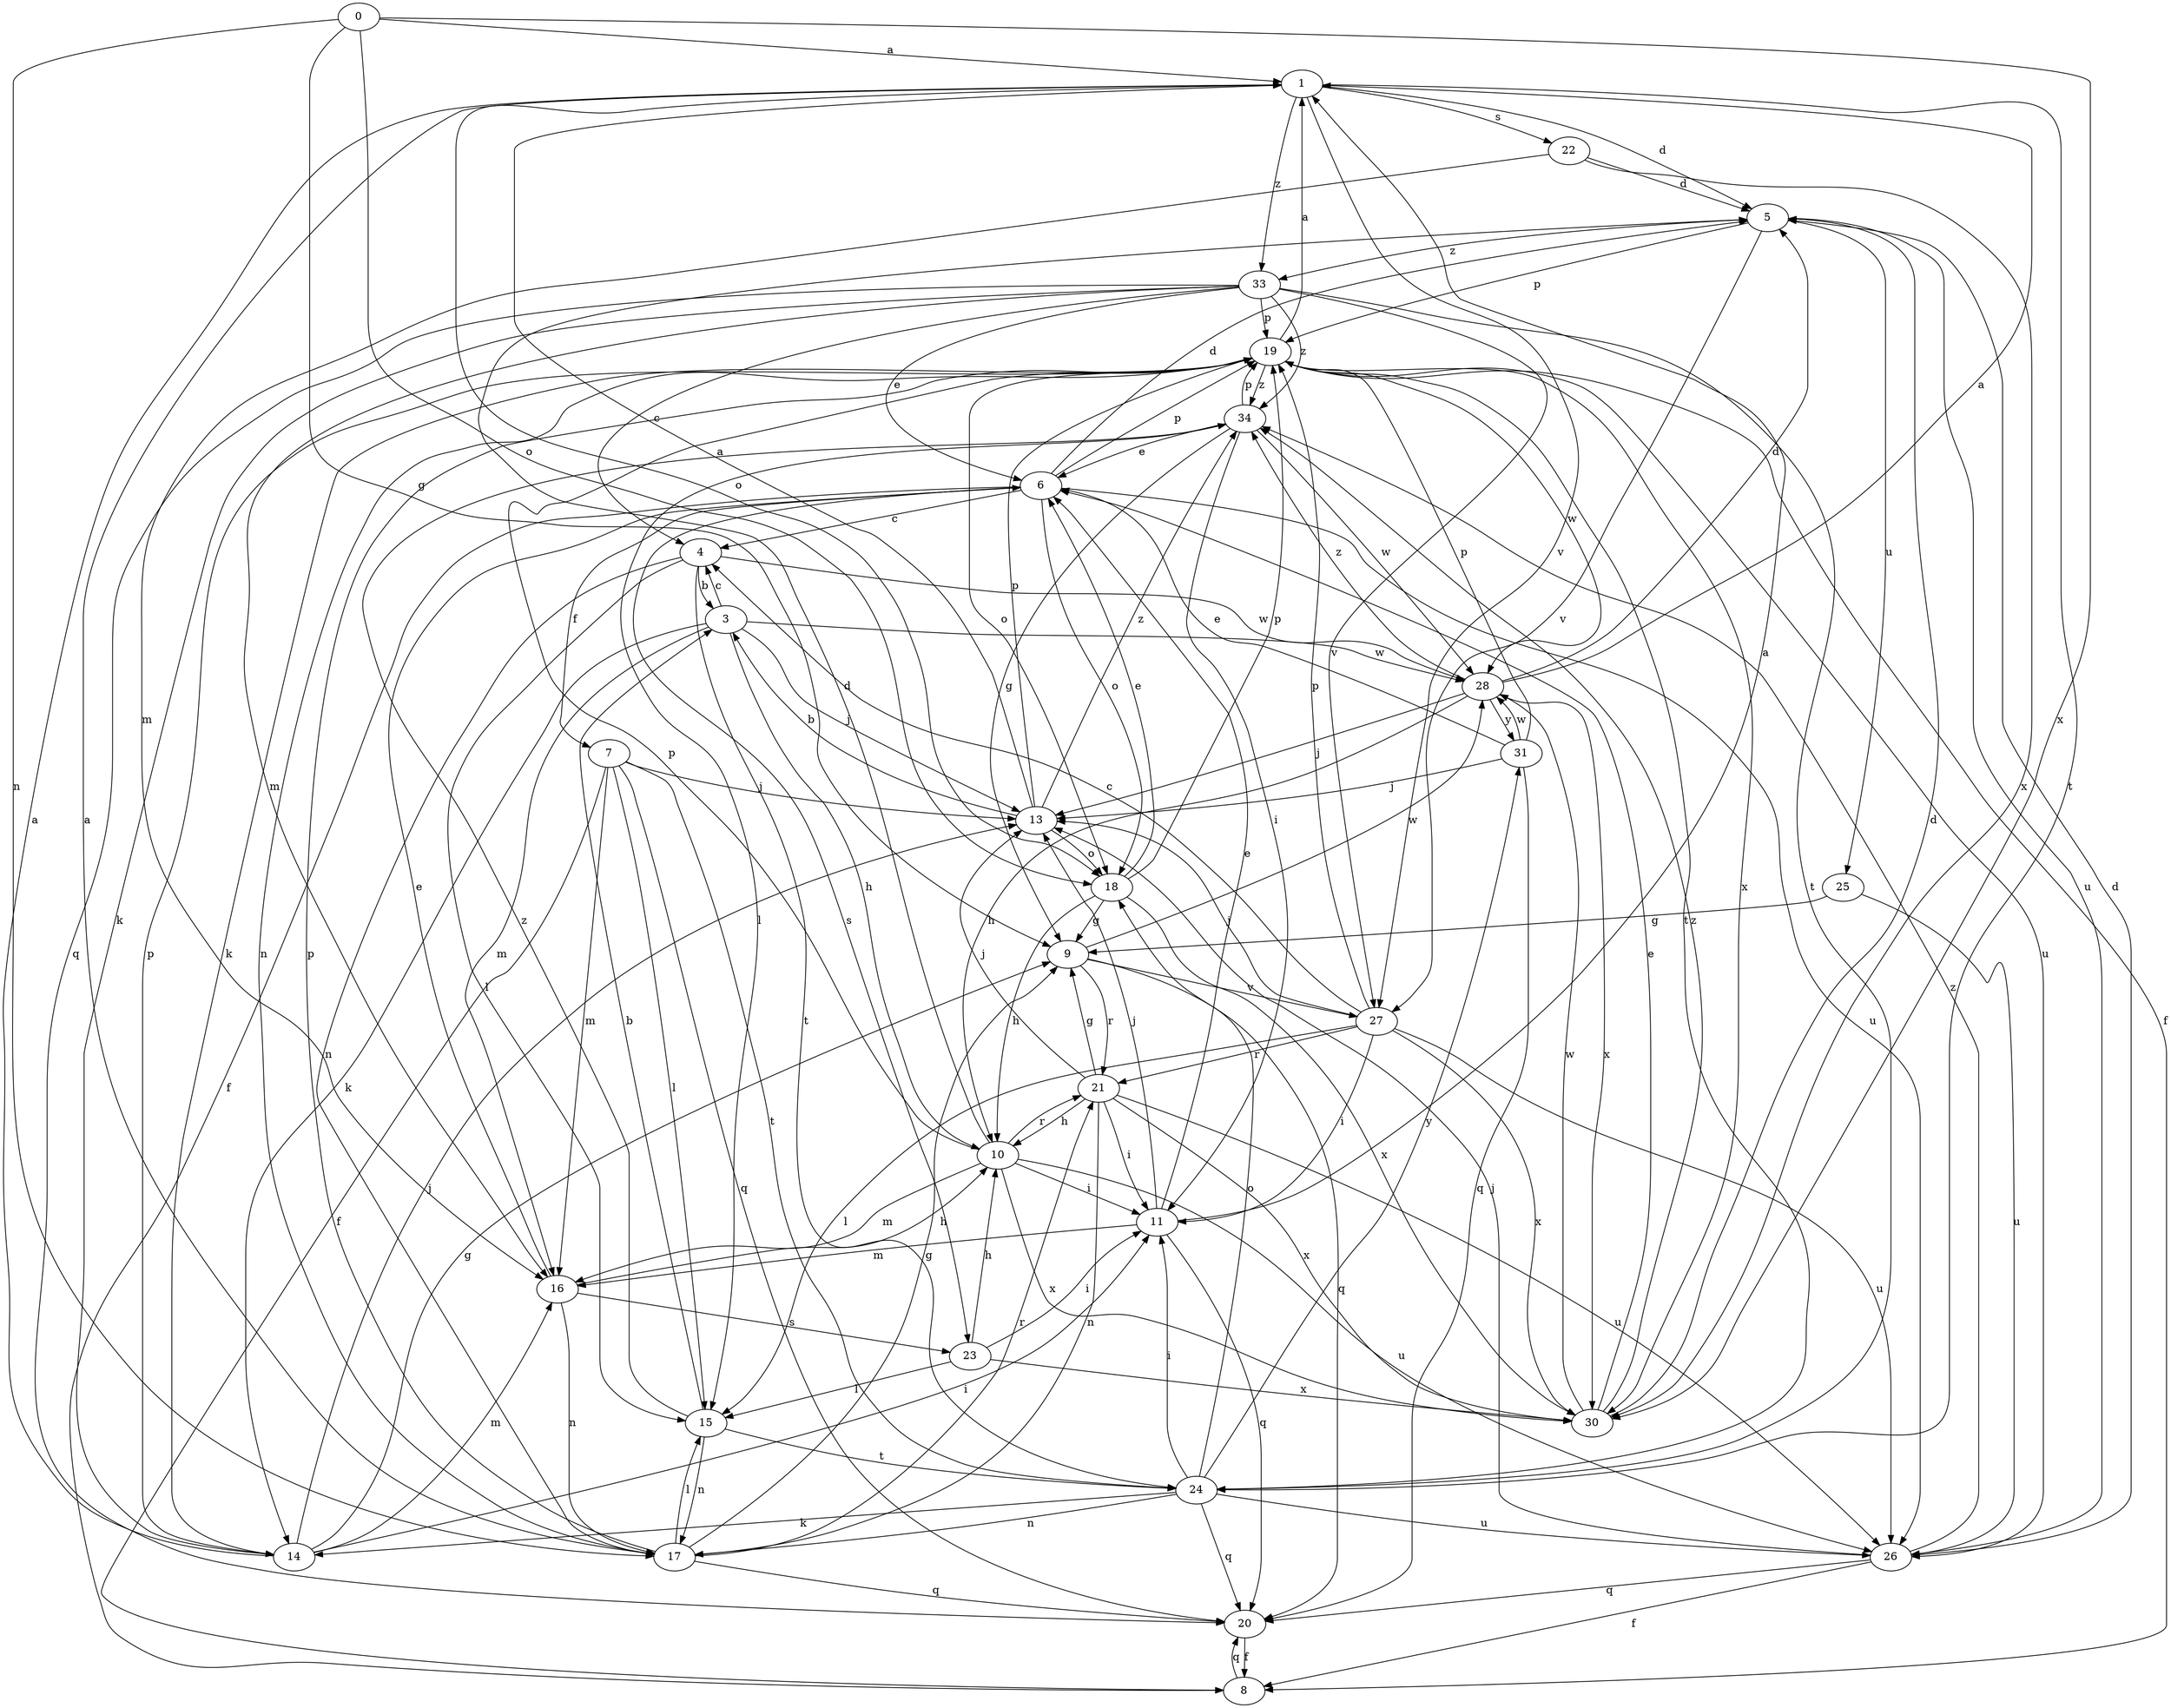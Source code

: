 strict digraph  {
0;
1;
3;
4;
5;
6;
7;
8;
9;
10;
11;
13;
14;
15;
16;
17;
18;
19;
20;
21;
22;
23;
24;
25;
26;
27;
28;
30;
31;
33;
34;
0 -> 1  [label=a];
0 -> 9  [label=g];
0 -> 17  [label=n];
0 -> 18  [label=o];
0 -> 30  [label=x];
1 -> 5  [label=d];
1 -> 18  [label=o];
1 -> 22  [label=s];
1 -> 24  [label=t];
1 -> 27  [label=v];
1 -> 33  [label=z];
3 -> 4  [label=c];
3 -> 10  [label=h];
3 -> 13  [label=j];
3 -> 14  [label=k];
3 -> 16  [label=m];
3 -> 28  [label=w];
4 -> 3  [label=b];
4 -> 15  [label=l];
4 -> 17  [label=n];
4 -> 24  [label=t];
4 -> 28  [label=w];
5 -> 19  [label=p];
5 -> 25  [label=u];
5 -> 26  [label=u];
5 -> 27  [label=v];
5 -> 33  [label=z];
6 -> 4  [label=c];
6 -> 5  [label=d];
6 -> 7  [label=f];
6 -> 8  [label=f];
6 -> 18  [label=o];
6 -> 19  [label=p];
6 -> 23  [label=s];
6 -> 26  [label=u];
7 -> 8  [label=f];
7 -> 13  [label=j];
7 -> 15  [label=l];
7 -> 16  [label=m];
7 -> 20  [label=q];
7 -> 24  [label=t];
8 -> 20  [label=q];
9 -> 20  [label=q];
9 -> 21  [label=r];
9 -> 27  [label=v];
9 -> 28  [label=w];
10 -> 5  [label=d];
10 -> 11  [label=i];
10 -> 16  [label=m];
10 -> 19  [label=p];
10 -> 21  [label=r];
10 -> 26  [label=u];
10 -> 30  [label=x];
11 -> 1  [label=a];
11 -> 6  [label=e];
11 -> 13  [label=j];
11 -> 16  [label=m];
11 -> 20  [label=q];
13 -> 1  [label=a];
13 -> 3  [label=b];
13 -> 18  [label=o];
13 -> 19  [label=p];
13 -> 34  [label=z];
14 -> 1  [label=a];
14 -> 9  [label=g];
14 -> 11  [label=i];
14 -> 13  [label=j];
14 -> 16  [label=m];
14 -> 19  [label=p];
15 -> 3  [label=b];
15 -> 17  [label=n];
15 -> 24  [label=t];
15 -> 34  [label=z];
16 -> 6  [label=e];
16 -> 10  [label=h];
16 -> 17  [label=n];
16 -> 23  [label=s];
17 -> 1  [label=a];
17 -> 9  [label=g];
17 -> 15  [label=l];
17 -> 19  [label=p];
17 -> 20  [label=q];
17 -> 21  [label=r];
18 -> 6  [label=e];
18 -> 9  [label=g];
18 -> 10  [label=h];
18 -> 19  [label=p];
18 -> 30  [label=x];
19 -> 1  [label=a];
19 -> 8  [label=f];
19 -> 14  [label=k];
19 -> 17  [label=n];
19 -> 18  [label=o];
19 -> 24  [label=t];
19 -> 26  [label=u];
19 -> 28  [label=w];
19 -> 30  [label=x];
19 -> 34  [label=z];
20 -> 8  [label=f];
21 -> 9  [label=g];
21 -> 10  [label=h];
21 -> 11  [label=i];
21 -> 13  [label=j];
21 -> 17  [label=n];
21 -> 26  [label=u];
21 -> 30  [label=x];
22 -> 5  [label=d];
22 -> 16  [label=m];
22 -> 30  [label=x];
23 -> 10  [label=h];
23 -> 11  [label=i];
23 -> 15  [label=l];
23 -> 30  [label=x];
24 -> 11  [label=i];
24 -> 14  [label=k];
24 -> 17  [label=n];
24 -> 18  [label=o];
24 -> 20  [label=q];
24 -> 26  [label=u];
24 -> 31  [label=y];
25 -> 9  [label=g];
25 -> 26  [label=u];
26 -> 5  [label=d];
26 -> 8  [label=f];
26 -> 13  [label=j];
26 -> 20  [label=q];
26 -> 34  [label=z];
27 -> 4  [label=c];
27 -> 11  [label=i];
27 -> 13  [label=j];
27 -> 15  [label=l];
27 -> 19  [label=p];
27 -> 21  [label=r];
27 -> 26  [label=u];
27 -> 30  [label=x];
28 -> 1  [label=a];
28 -> 5  [label=d];
28 -> 10  [label=h];
28 -> 13  [label=j];
28 -> 30  [label=x];
28 -> 31  [label=y];
28 -> 34  [label=z];
30 -> 5  [label=d];
30 -> 6  [label=e];
30 -> 28  [label=w];
30 -> 34  [label=z];
31 -> 6  [label=e];
31 -> 13  [label=j];
31 -> 19  [label=p];
31 -> 20  [label=q];
31 -> 28  [label=w];
33 -> 4  [label=c];
33 -> 6  [label=e];
33 -> 14  [label=k];
33 -> 16  [label=m];
33 -> 19  [label=p];
33 -> 20  [label=q];
33 -> 24  [label=t];
33 -> 27  [label=v];
33 -> 34  [label=z];
34 -> 6  [label=e];
34 -> 9  [label=g];
34 -> 11  [label=i];
34 -> 15  [label=l];
34 -> 19  [label=p];
34 -> 28  [label=w];
}
